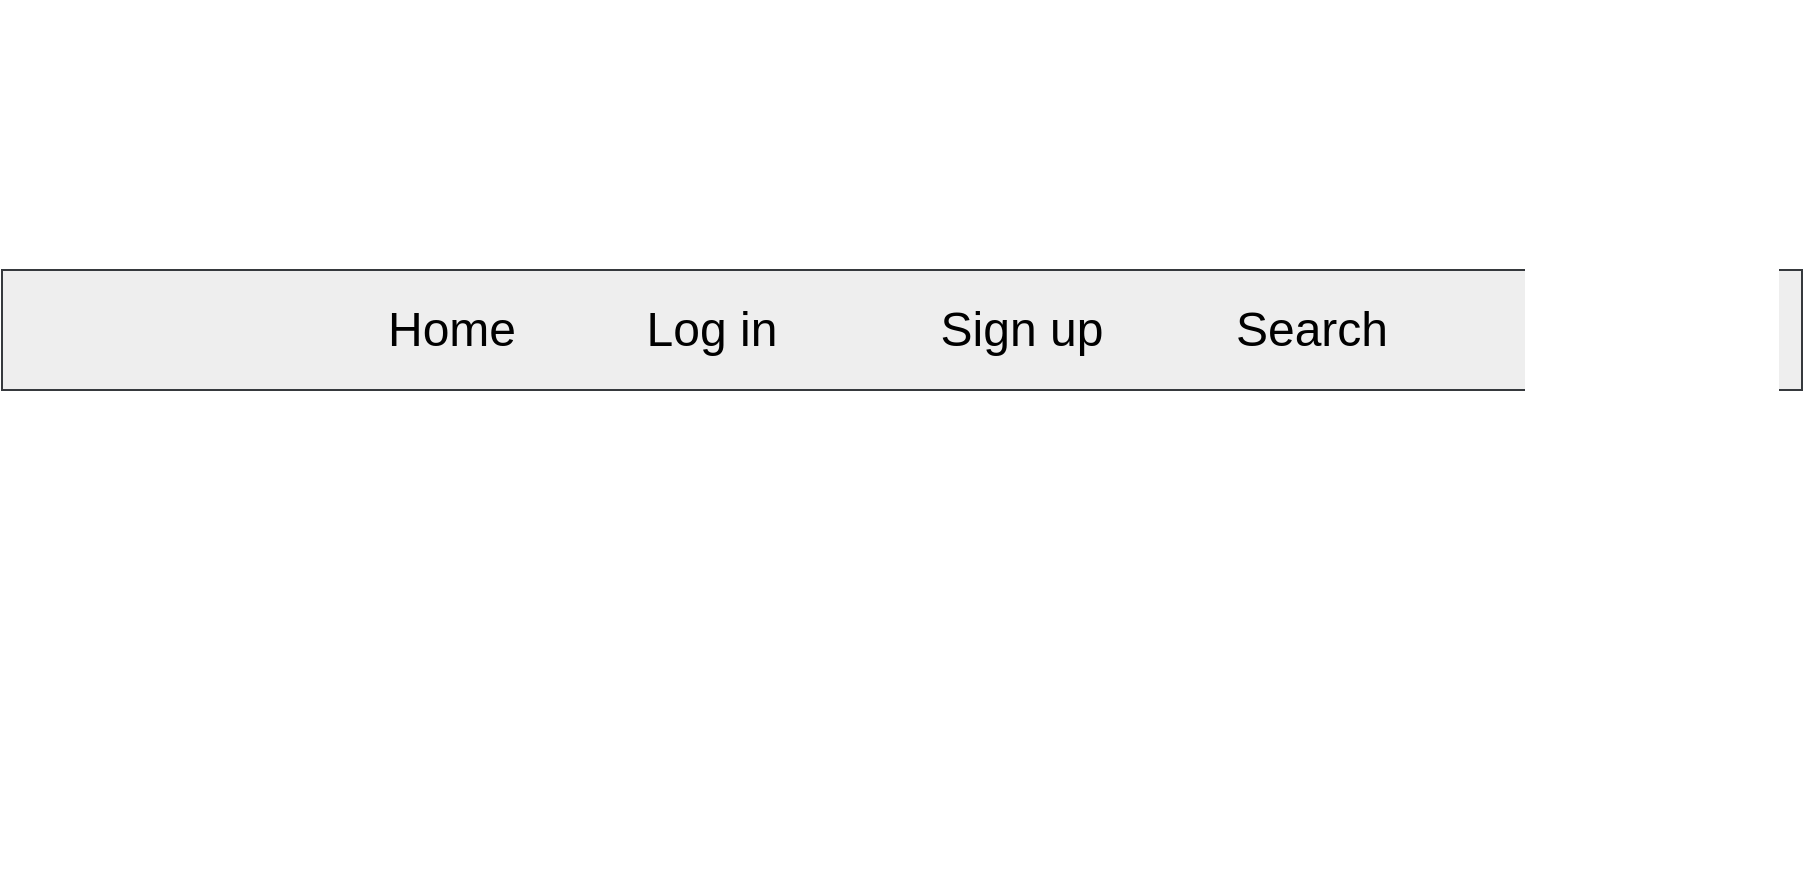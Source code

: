 <mxfile>
    <diagram id="U3jAMGxDenzaR5lh6SyV" name="Home/without login">
        <mxGraphModel dx="1670" dy="575" grid="1" gridSize="10" guides="1" tooltips="1" connect="1" arrows="1" fold="1" page="1" pageScale="1" pageWidth="850" pageHeight="1100" math="0" shadow="0">
            <root>
                <mxCell id="0"/>
                <mxCell id="1" parent="0"/>
                <mxCell id="eS0nZYZOlv7Iu7qD18Q4-13" value="" style="rounded=0;whiteSpace=wrap;html=1;fontSize=24;fillColor=#eeeeee;labelBackgroundColor=none;strokeColor=#36393d;" vertex="1" parent="1">
                    <mxGeometry x="-20" y="485" width="900" height="60" as="geometry"/>
                </mxCell>
                <mxCell id="3" value="Home" style="text;html=1;align=center;verticalAlign=middle;whiteSpace=wrap;rounded=0;fontSize=24;fontColor=#000000;" vertex="1" parent="1">
                    <mxGeometry x="180" y="505" width="50" height="20" as="geometry"/>
                </mxCell>
                <mxCell id="5" value="Log in" style="text;html=1;strokeColor=none;fillColor=none;align=center;verticalAlign=middle;whiteSpace=wrap;rounded=0;fontSize=24;fontColor=#000000;" vertex="1" parent="1">
                    <mxGeometry x="285" y="505" width="100" height="20" as="geometry"/>
                </mxCell>
                <mxCell id="8" value="Sign up" style="text;html=1;strokeColor=none;fillColor=none;align=center;verticalAlign=middle;whiteSpace=wrap;rounded=0;fontSize=24;fontColor=#000000;" vertex="1" parent="1">
                    <mxGeometry x="440" y="505" width="100" height="20" as="geometry"/>
                </mxCell>
                <mxCell id="11" value="Search" style="text;html=1;strokeColor=none;fillColor=none;align=center;verticalAlign=middle;whiteSpace=wrap;rounded=0;fontSize=24;fontColor=#000000;" vertex="1" parent="1">
                    <mxGeometry x="595" y="505" width="80" height="20" as="geometry"/>
                </mxCell>
                <mxCell id="12" value="Travel time" style="text;html=1;strokeColor=none;fillColor=none;align=center;verticalAlign=middle;whiteSpace=wrap;rounded=0;fontSize=24;fontColor=#FFFFFF;" vertex="1" parent="1">
                    <mxGeometry x="255" y="350" width="310" height="110" as="geometry"/>
                </mxCell>
                <mxCell id="13" value="Welcome to our website" style="text;html=1;strokeColor=none;fillColor=none;align=center;verticalAlign=middle;whiteSpace=wrap;rounded=0;fontSize=24;fontColor=#FFFFFF;" vertex="1" parent="1">
                    <mxGeometry x="260" y="580" width="305" height="210" as="geometry"/>
                </mxCell>
            </root>
        </mxGraphModel>
    </diagram>
    <diagram id="Fwz9sgZKwBbqkOjLNSjC" name="home/with login">
        <mxGraphModel dx="1670" dy="1675" grid="1" gridSize="10" guides="1" tooltips="1" connect="1" arrows="1" fold="1" page="1" pageScale="1" pageWidth="850" pageHeight="1100" math="0" shadow="0">
            <root>
                <mxCell id="NnxBhYxsnS59EUitgq1r-0"/>
                <mxCell id="NnxBhYxsnS59EUitgq1r-1" parent="NnxBhYxsnS59EUitgq1r-0"/>
                <mxCell id="L05Ng4sqhCK4ilnVcGBn-6" value="" style="rounded=0;whiteSpace=wrap;html=1;labelBackgroundColor=none;fontSize=24;fillColor=#eeeeee;strokeColor=#36393d;" vertex="1" parent="NnxBhYxsnS59EUitgq1r-1">
                    <mxGeometry x="-70" y="105" width="990" height="60" as="geometry"/>
                </mxCell>
                <mxCell id="L05Ng4sqhCK4ilnVcGBn-0" value="Home" style="text;html=1;align=center;verticalAlign=middle;whiteSpace=wrap;rounded=0;fontSize=24;fontColor=#000000;" vertex="1" parent="NnxBhYxsnS59EUitgq1r-1">
                    <mxGeometry x="178" y="125" width="50" height="20" as="geometry"/>
                </mxCell>
                <mxCell id="L05Ng4sqhCK4ilnVcGBn-1" value="Logout" style="text;html=1;strokeColor=none;fillColor=none;align=center;verticalAlign=middle;whiteSpace=wrap;rounded=0;fontSize=24;fontColor=#000000;" vertex="1" parent="NnxBhYxsnS59EUitgq1r-1">
                    <mxGeometry x="440" y="125" width="100" height="20" as="geometry"/>
                </mxCell>
                <mxCell id="L05Ng4sqhCK4ilnVcGBn-2" value="History" style="text;html=1;strokeColor=none;fillColor=none;align=center;verticalAlign=middle;whiteSpace=wrap;rounded=0;fontSize=24;fontColor=#000000;" vertex="1" parent="NnxBhYxsnS59EUitgq1r-1">
                    <mxGeometry x="285" y="125" width="113" height="20" as="geometry"/>
                </mxCell>
                <mxCell id="L05Ng4sqhCK4ilnVcGBn-3" value="Search" style="text;html=1;strokeColor=none;fillColor=none;align=center;verticalAlign=middle;whiteSpace=wrap;rounded=0;fontSize=24;fontColor=#000000;" vertex="1" parent="NnxBhYxsnS59EUitgq1r-1">
                    <mxGeometry x="593" y="125" width="80" height="20" as="geometry"/>
                </mxCell>
                <mxCell id="L05Ng4sqhCK4ilnVcGBn-4" value="Travel time" style="text;html=1;strokeColor=none;fillColor=none;align=center;verticalAlign=middle;whiteSpace=wrap;rounded=0;fontSize=24;fontColor=#FFFFFF;" vertex="1" parent="NnxBhYxsnS59EUitgq1r-1">
                    <mxGeometry x="253" y="-30" width="310" height="110" as="geometry"/>
                </mxCell>
                <mxCell id="L05Ng4sqhCK4ilnVcGBn-5" value="Hello (username)!" style="text;html=1;strokeColor=none;fillColor=none;align=center;verticalAlign=middle;whiteSpace=wrap;rounded=0;fontSize=24;fontColor=#FFFFFF;" vertex="1" parent="NnxBhYxsnS59EUitgq1r-1">
                    <mxGeometry x="258" y="200" width="292" height="150" as="geometry"/>
                </mxCell>
            </root>
        </mxGraphModel>
    </diagram>
    <diagram id="tA__xKAAORHExMZK3eFN" name="Search">
        <mxGraphModel dx="1670" dy="575" grid="1" gridSize="10" guides="1" tooltips="1" connect="1" arrows="1" fold="1" page="1" pageScale="1" pageWidth="850" pageHeight="1100" math="0" shadow="0">
            <root>
                <mxCell id="sXnz9F7dyz7muC-79P5k-0"/>
                <mxCell id="sXnz9F7dyz7muC-79P5k-1" parent="sXnz9F7dyz7muC-79P5k-0"/>
                <mxCell id="rw_bdYk3N61rUOg78QGn-10" value="" style="rounded=0;whiteSpace=wrap;html=1;labelBackgroundColor=none;fontSize=24;fillColor=#eeeeee;strokeColor=#36393d;" vertex="1" parent="sXnz9F7dyz7muC-79P5k-1">
                    <mxGeometry x="570" y="320" width="140" height="40" as="geometry"/>
                </mxCell>
                <mxCell id="WDQkbM1MGLFBFG5Yj3PB-7" value="" style="rounded=0;whiteSpace=wrap;html=1;labelBackgroundColor=none;fontSize=24;fillColor=#eeeeee;strokeColor=#36393d;" vertex="1" parent="sXnz9F7dyz7muC-79P5k-1">
                    <mxGeometry x="-50" y="155" width="980" height="60" as="geometry"/>
                </mxCell>
                <mxCell id="WDQkbM1MGLFBFG5Yj3PB-0" value="Home" style="text;html=1;align=center;verticalAlign=middle;whiteSpace=wrap;rounded=0;fontSize=24;fontColor=#000000;" vertex="1" parent="sXnz9F7dyz7muC-79P5k-1">
                    <mxGeometry x="245" y="175" width="50" height="20" as="geometry"/>
                </mxCell>
                <mxCell id="WDQkbM1MGLFBFG5Yj3PB-1" value="Logout" style="text;html=1;strokeColor=none;fillColor=none;align=center;verticalAlign=middle;whiteSpace=wrap;rounded=0;fontSize=24;fontColor=#000000;" vertex="1" parent="sXnz9F7dyz7muC-79P5k-1">
                    <mxGeometry x="435" y="175" width="100" height="20" as="geometry"/>
                </mxCell>
                <mxCell id="WDQkbM1MGLFBFG5Yj3PB-2" value="History" style="text;html=1;strokeColor=none;fillColor=none;align=center;verticalAlign=middle;whiteSpace=wrap;rounded=0;fontSize=24;fontColor=#000000;" vertex="1" parent="sXnz9F7dyz7muC-79P5k-1">
                    <mxGeometry x="325" y="175" width="100" height="20" as="geometry"/>
                </mxCell>
                <mxCell id="WDQkbM1MGLFBFG5Yj3PB-3" value="Search" style="text;html=1;strokeColor=none;fillColor=none;align=center;verticalAlign=middle;whiteSpace=wrap;rounded=0;fontSize=24;fontColor=#000000;" vertex="1" parent="sXnz9F7dyz7muC-79P5k-1">
                    <mxGeometry x="570" y="175" width="80" height="20" as="geometry"/>
                </mxCell>
                <mxCell id="WDQkbM1MGLFBFG5Yj3PB-4" value="Travel time" style="text;html=1;strokeColor=none;fillColor=none;align=center;verticalAlign=middle;whiteSpace=wrap;rounded=0;fontSize=24;fontColor=#FFFFFF;" vertex="1" parent="sXnz9F7dyz7muC-79P5k-1">
                    <mxGeometry x="291.25" y="30" width="310" height="110" as="geometry"/>
                </mxCell>
                <mxCell id="rw_bdYk3N61rUOg78QGn-1" value="" style="rounded=0;whiteSpace=wrap;html=1;labelBackgroundColor=none;fontSize=24;fillColor=#eeeeee;strokeColor=#36393d;" vertex="1" parent="sXnz9F7dyz7muC-79P5k-1">
                    <mxGeometry x="190" y="320" width="130" height="40" as="geometry"/>
                </mxCell>
                <mxCell id="rw_bdYk3N61rUOg78QGn-2" value="City" style="text;html=1;strokeColor=none;fillColor=none;align=center;verticalAlign=middle;whiteSpace=wrap;rounded=0;labelBackgroundColor=none;fontSize=24;fontColor=#000000;" vertex="1" parent="sXnz9F7dyz7muC-79P5k-1">
                    <mxGeometry x="175" y="330" width="145" height="20" as="geometry"/>
                </mxCell>
                <mxCell id="rw_bdYk3N61rUOg78QGn-3" value="" style="rounded=0;whiteSpace=wrap;html=1;labelBackgroundColor=none;fontSize=24;fillColor=#eeeeee;strokeColor=#36393d;" vertex="1" parent="sXnz9F7dyz7muC-79P5k-1">
                    <mxGeometry x="350" y="320" width="195" height="40" as="geometry"/>
                </mxCell>
                <mxCell id="rw_bdYk3N61rUOg78QGn-6" value="&lt;font style=&quot;font-size: 19px&quot;&gt;Country(Drop Down)&lt;/font&gt;" style="text;html=1;strokeColor=none;fillColor=none;align=center;verticalAlign=middle;whiteSpace=wrap;rounded=0;labelBackgroundColor=none;fontSize=24;fontColor=#000000;" vertex="1" parent="sXnz9F7dyz7muC-79P5k-1">
                    <mxGeometry x="350" y="325" width="192.5" height="30" as="geometry"/>
                </mxCell>
                <mxCell id="rw_bdYk3N61rUOg78QGn-7" value="" style="rounded=1;whiteSpace=wrap;html=1;labelBackgroundColor=none;fontSize=24;fillColor=#eeeeee;strokeColor=#36393d;" vertex="1" parent="sXnz9F7dyz7muC-79P5k-1">
                    <mxGeometry x="180" y="380" width="580" height="180" as="geometry"/>
                </mxCell>
                <mxCell id="rw_bdYk3N61rUOg78QGn-8" value="Temperature of the weather in the city. List of things needed to pack." style="text;html=1;strokeColor=none;fillColor=none;align=center;verticalAlign=middle;whiteSpace=wrap;rounded=0;labelBackgroundColor=none;fontSize=24;fontColor=#000000;" vertex="1" parent="sXnz9F7dyz7muC-79P5k-1">
                    <mxGeometry x="220" y="400" width="520" height="140" as="geometry"/>
                </mxCell>
                <mxCell id="4t-l8GjDUfvwfDKO_tOD-0" value="" style="edgeStyle=orthogonalEdgeStyle;rounded=0;orthogonalLoop=1;jettySize=auto;html=1;fontSize=24;fontColor=#000000;" edge="1" parent="sXnz9F7dyz7muC-79P5k-1" source="rw_bdYk3N61rUOg78QGn-9" target="rw_bdYk3N61rUOg78QGn-3">
                    <mxGeometry relative="1" as="geometry"/>
                </mxCell>
                <mxCell id="rw_bdYk3N61rUOg78QGn-9" value="Submit" style="text;html=1;strokeColor=none;fillColor=none;align=center;verticalAlign=middle;whiteSpace=wrap;rounded=0;labelBackgroundColor=none;fontSize=24;fontColor=#000000;" vertex="1" parent="sXnz9F7dyz7muC-79P5k-1">
                    <mxGeometry x="610" y="330" width="55" height="20" as="geometry"/>
                </mxCell>
                <mxCell id="kj_bY68nOY_-b2a6CZ-5-0" value="" style="rounded=0;whiteSpace=wrap;html=1;labelBackgroundColor=none;fontSize=24;fillColor=#eeeeee;strokeColor=#36393d;" vertex="1" parent="sXnz9F7dyz7muC-79P5k-1">
                    <mxGeometry x="410" y="590" width="120" height="60" as="geometry"/>
                </mxCell>
                <mxCell id="kj_bY68nOY_-b2a6CZ-5-1" value="Save" style="text;html=1;strokeColor=none;fillColor=none;align=center;verticalAlign=middle;whiteSpace=wrap;rounded=0;labelBackgroundColor=none;fontSize=24;fontColor=#000000;" vertex="1" parent="sXnz9F7dyz7muC-79P5k-1">
                    <mxGeometry x="450" y="610" width="40" height="20" as="geometry"/>
                </mxCell>
            </root>
        </mxGraphModel>
    </diagram>
    <diagram id="bKW-IXyBhcY0Zu4AeuIb" name="Sign up">
        <mxGraphModel dx="1670" dy="575" grid="1" gridSize="10" guides="1" tooltips="1" connect="1" arrows="1" fold="1" page="1" pageScale="1" pageWidth="850" pageHeight="1100" math="0" shadow="0">
            <root>
                <mxCell id="5PK5d9iQUpo0ajtu69UT-0"/>
                <mxCell id="5PK5d9iQUpo0ajtu69UT-1" parent="5PK5d9iQUpo0ajtu69UT-0"/>
                <mxCell id="TdaH0XQSR0-UOAk4n2jl-6" value="" style="rounded=0;whiteSpace=wrap;html=1;labelBackgroundColor=none;fontSize=24;fillColor=#eeeeee;strokeColor=#36393d;" vertex="1" parent="5PK5d9iQUpo0ajtu69UT-1">
                    <mxGeometry x="-150" y="155" width="1130" height="60" as="geometry"/>
                </mxCell>
                <mxCell id="TdaH0XQSR0-UOAk4n2jl-0" value="Home" style="text;html=1;align=center;verticalAlign=middle;whiteSpace=wrap;rounded=0;fontSize=24;fontColor=#000000;" vertex="1" parent="5PK5d9iQUpo0ajtu69UT-1">
                    <mxGeometry x="178" y="175" width="50" height="20" as="geometry"/>
                </mxCell>
                <mxCell id="TdaH0XQSR0-UOAk4n2jl-1" value="Log in" style="text;html=1;strokeColor=none;fillColor=none;align=center;verticalAlign=middle;whiteSpace=wrap;rounded=0;fontSize=24;fontColor=#000000;" vertex="1" parent="5PK5d9iQUpo0ajtu69UT-1">
                    <mxGeometry x="283" y="175" width="100" height="20" as="geometry"/>
                </mxCell>
                <mxCell id="TdaH0XQSR0-UOAk4n2jl-2" value="Sign up" style="text;html=1;strokeColor=none;fillColor=none;align=center;verticalAlign=middle;whiteSpace=wrap;rounded=0;fontSize=24;fontColor=#000000;" vertex="1" parent="5PK5d9iQUpo0ajtu69UT-1">
                    <mxGeometry x="438" y="175" width="100" height="20" as="geometry"/>
                </mxCell>
                <mxCell id="TdaH0XQSR0-UOAk4n2jl-3" value="Search" style="text;html=1;strokeColor=none;fillColor=none;align=center;verticalAlign=middle;whiteSpace=wrap;rounded=0;fontSize=24;fontColor=#000000;" vertex="1" parent="5PK5d9iQUpo0ajtu69UT-1">
                    <mxGeometry x="593" y="175" width="80" height="20" as="geometry"/>
                </mxCell>
                <mxCell id="TdaH0XQSR0-UOAk4n2jl-4" value="Travel time" style="text;html=1;strokeColor=none;fillColor=none;align=center;verticalAlign=middle;whiteSpace=wrap;rounded=0;fontSize=24;fontColor=#FFFFFF;" vertex="1" parent="5PK5d9iQUpo0ajtu69UT-1">
                    <mxGeometry x="253" y="20" width="310" height="110" as="geometry"/>
                </mxCell>
                <mxCell id="On0tgasnMSHuT25NetBo-0" value="s" style="rounded=0;whiteSpace=wrap;html=1;labelBackgroundColor=none;fontSize=24;fillColor=#eeeeee;strokeColor=#36393d;" vertex="1" parent="5PK5d9iQUpo0ajtu69UT-1">
                    <mxGeometry x="533" y="280" width="177" height="40" as="geometry"/>
                </mxCell>
                <mxCell id="On0tgasnMSHuT25NetBo-1" value="" style="rounded=0;whiteSpace=wrap;html=1;labelBackgroundColor=none;fontSize=24;fillColor=#eeeeee;strokeColor=#36393d;" vertex="1" parent="5PK5d9iQUpo0ajtu69UT-1">
                    <mxGeometry x="100" y="280" width="210" height="40" as="geometry"/>
                </mxCell>
                <mxCell id="On0tgasnMSHuT25NetBo-2" value="username(textbox)" style="text;html=1;strokeColor=none;fillColor=none;align=center;verticalAlign=middle;whiteSpace=wrap;rounded=0;labelBackgroundColor=none;fontSize=24;fontColor=#000000;" vertex="1" parent="5PK5d9iQUpo0ajtu69UT-1">
                    <mxGeometry x="118" y="290" width="170" height="20" as="geometry"/>
                </mxCell>
                <mxCell id="On0tgasnMSHuT25NetBo-3" value="" style="rounded=0;whiteSpace=wrap;html=1;labelBackgroundColor=none;fontSize=24;fillColor=#eeeeee;strokeColor=#36393d;" vertex="1" parent="5PK5d9iQUpo0ajtu69UT-1">
                    <mxGeometry x="313" y="280" width="207" height="40" as="geometry"/>
                </mxCell>
                <mxCell id="On0tgasnMSHuT25NetBo-4" value="&lt;font style=&quot;font-size: 24px&quot;&gt;Password(textbox)&lt;/font&gt;" style="text;html=1;strokeColor=none;fillColor=none;align=center;verticalAlign=middle;whiteSpace=wrap;rounded=0;labelBackgroundColor=none;fontSize=24;fontColor=#000000;" vertex="1" parent="5PK5d9iQUpo0ajtu69UT-1">
                    <mxGeometry x="318" y="285" width="197" height="30" as="geometry"/>
                </mxCell>
                <mxCell id="On0tgasnMSHuT25NetBo-5" value="" style="edgeStyle=orthogonalEdgeStyle;rounded=0;orthogonalLoop=1;jettySize=auto;html=1;fontSize=24;fontColor=#000000;" edge="1" source="On0tgasnMSHuT25NetBo-6" target="On0tgasnMSHuT25NetBo-3" parent="5PK5d9iQUpo0ajtu69UT-1">
                    <mxGeometry relative="1" as="geometry"/>
                </mxCell>
                <mxCell id="On0tgasnMSHuT25NetBo-6" value="Sign up(button)" style="text;html=1;strokeColor=none;fillColor=none;align=center;verticalAlign=middle;whiteSpace=wrap;rounded=0;labelBackgroundColor=none;fontSize=24;fontColor=#000000;" vertex="1" parent="5PK5d9iQUpo0ajtu69UT-1">
                    <mxGeometry x="534" y="290" width="175" height="20" as="geometry"/>
                </mxCell>
            </root>
        </mxGraphModel>
    </diagram>
    <diagram id="36RdjJTELForQQlT2qVa" name="Log in">
        <mxGraphModel dx="1670" dy="575" grid="1" gridSize="10" guides="1" tooltips="1" connect="1" arrows="1" fold="1" page="1" pageScale="1" pageWidth="850" pageHeight="1100" math="0" shadow="0">
            <root>
                <mxCell id="nI_8uN_goIuQAEVUmw3d-0"/>
                <mxCell id="nI_8uN_goIuQAEVUmw3d-1" parent="nI_8uN_goIuQAEVUmw3d-0"/>
                <mxCell id="jgjzQZQNIH6MTKUXh3xM-0" value="" style="rounded=0;whiteSpace=wrap;html=1;labelBackgroundColor=none;fontSize=24;fillColor=#eeeeee;strokeColor=#36393d;" vertex="1" parent="nI_8uN_goIuQAEVUmw3d-1">
                    <mxGeometry x="-40" y="205" width="1130" height="60" as="geometry"/>
                </mxCell>
                <mxCell id="nI_8uN_goIuQAEVUmw3d-2" value="Home" style="text;html=1;align=center;verticalAlign=middle;whiteSpace=wrap;rounded=0;fontSize=24;fontColor=#000000;" vertex="1" parent="nI_8uN_goIuQAEVUmw3d-1">
                    <mxGeometry x="198" y="225" width="50" height="20" as="geometry"/>
                </mxCell>
                <mxCell id="nI_8uN_goIuQAEVUmw3d-3" value="Log in" style="text;html=1;strokeColor=none;fillColor=none;align=center;verticalAlign=middle;whiteSpace=wrap;rounded=0;fontSize=24;fontColor=#000000;" vertex="1" parent="nI_8uN_goIuQAEVUmw3d-1">
                    <mxGeometry x="303" y="225" width="100" height="20" as="geometry"/>
                </mxCell>
                <mxCell id="nI_8uN_goIuQAEVUmw3d-4" value="Sign up" style="text;html=1;strokeColor=none;fillColor=none;align=center;verticalAlign=middle;whiteSpace=wrap;rounded=0;fontSize=24;fontColor=#000000;" vertex="1" parent="nI_8uN_goIuQAEVUmw3d-1">
                    <mxGeometry x="458" y="225" width="100" height="20" as="geometry"/>
                </mxCell>
                <mxCell id="nI_8uN_goIuQAEVUmw3d-5" value="Search" style="text;html=1;strokeColor=none;fillColor=none;align=center;verticalAlign=middle;whiteSpace=wrap;rounded=0;fontSize=24;fontColor=#000000;" vertex="1" parent="nI_8uN_goIuQAEVUmw3d-1">
                    <mxGeometry x="613" y="225" width="80" height="20" as="geometry"/>
                </mxCell>
                <mxCell id="nI_8uN_goIuQAEVUmw3d-6" value="Travel time" style="text;html=1;strokeColor=none;fillColor=none;align=center;verticalAlign=middle;whiteSpace=wrap;rounded=0;fontSize=24;fontColor=#FFFFFF;" vertex="1" parent="nI_8uN_goIuQAEVUmw3d-1">
                    <mxGeometry x="273" y="70" width="310" height="110" as="geometry"/>
                </mxCell>
                <mxCell id="nI_8uN_goIuQAEVUmw3d-7" value="s" style="rounded=0;whiteSpace=wrap;html=1;labelBackgroundColor=none;fontSize=24;fillColor=#eeeeee;strokeColor=#36393d;" vertex="1" parent="nI_8uN_goIuQAEVUmw3d-1">
                    <mxGeometry x="553" y="330" width="177" height="40" as="geometry"/>
                </mxCell>
                <mxCell id="nI_8uN_goIuQAEVUmw3d-8" value="" style="rounded=0;whiteSpace=wrap;html=1;labelBackgroundColor=none;fontSize=24;fillColor=#eeeeee;strokeColor=#36393d;" vertex="1" parent="nI_8uN_goIuQAEVUmw3d-1">
                    <mxGeometry x="120" y="330" width="210" height="40" as="geometry"/>
                </mxCell>
                <mxCell id="nI_8uN_goIuQAEVUmw3d-9" value="username(textbox)" style="text;html=1;strokeColor=none;fillColor=none;align=center;verticalAlign=middle;whiteSpace=wrap;rounded=0;labelBackgroundColor=none;fontSize=24;fontColor=#000000;" vertex="1" parent="nI_8uN_goIuQAEVUmw3d-1">
                    <mxGeometry x="138" y="340" width="170" height="20" as="geometry"/>
                </mxCell>
                <mxCell id="nI_8uN_goIuQAEVUmw3d-10" value="" style="rounded=0;whiteSpace=wrap;html=1;labelBackgroundColor=none;fontSize=24;fillColor=#eeeeee;strokeColor=#36393d;" vertex="1" parent="nI_8uN_goIuQAEVUmw3d-1">
                    <mxGeometry x="333" y="330" width="207" height="40" as="geometry"/>
                </mxCell>
                <mxCell id="nI_8uN_goIuQAEVUmw3d-11" value="&lt;font style=&quot;font-size: 24px&quot;&gt;Password(textbox)&lt;/font&gt;" style="text;html=1;strokeColor=none;fillColor=none;align=center;verticalAlign=middle;whiteSpace=wrap;rounded=0;labelBackgroundColor=none;fontSize=24;fontColor=#000000;" vertex="1" parent="nI_8uN_goIuQAEVUmw3d-1">
                    <mxGeometry x="338" y="335" width="197" height="30" as="geometry"/>
                </mxCell>
                <mxCell id="nI_8uN_goIuQAEVUmw3d-12" value="" style="edgeStyle=orthogonalEdgeStyle;rounded=0;orthogonalLoop=1;jettySize=auto;html=1;fontSize=24;fontColor=#000000;" edge="1" source="nI_8uN_goIuQAEVUmw3d-13" target="nI_8uN_goIuQAEVUmw3d-10" parent="nI_8uN_goIuQAEVUmw3d-1">
                    <mxGeometry relative="1" as="geometry"/>
                </mxCell>
                <mxCell id="nI_8uN_goIuQAEVUmw3d-13" value="Log in button" style="text;html=1;strokeColor=none;fillColor=none;align=center;verticalAlign=middle;whiteSpace=wrap;rounded=0;labelBackgroundColor=none;fontSize=24;fontColor=#000000;" vertex="1" parent="nI_8uN_goIuQAEVUmw3d-1">
                    <mxGeometry x="554" y="340" width="175" height="20" as="geometry"/>
                </mxCell>
            </root>
        </mxGraphModel>
    </diagram>
    <diagram id="bx9RR3dhAbK8mydcYORw" name="History">
        <mxGraphModel dx="1670" dy="575" grid="1" gridSize="10" guides="1" tooltips="1" connect="1" arrows="1" fold="1" page="1" pageScale="1" pageWidth="850" pageHeight="1100" math="0" shadow="0">
            <root>
                <mxCell id="E5NZoBx0aM2F2XovFAO9-0"/>
                <mxCell id="E5NZoBx0aM2F2XovFAO9-1" parent="E5NZoBx0aM2F2XovFAO9-0"/>
                <mxCell id="ZaaMPkgo1IYH9y_qDOpo-9" value="" style="rounded=1;whiteSpace=wrap;html=1;labelBackgroundColor=none;fontSize=24;fillColor=#eeeeee;strokeColor=#36393d;" vertex="1" parent="E5NZoBx0aM2F2XovFAO9-1">
                    <mxGeometry x="95" y="1430" width="660" height="480" as="geometry"/>
                </mxCell>
                <mxCell id="_mIMAiSrTxuCnCIf8hWS-6" value="" style="rounded=0;whiteSpace=wrap;html=1;labelBackgroundColor=none;fontSize=24;fillColor=#eeeeee;strokeColor=#36393d;" vertex="1" parent="E5NZoBx0aM2F2XovFAO9-1">
                    <mxGeometry x="-120" y="415" width="1090" height="60" as="geometry"/>
                </mxCell>
                <mxCell id="_mIMAiSrTxuCnCIf8hWS-0" value="Home" style="text;html=1;align=center;verticalAlign=middle;whiteSpace=wrap;rounded=0;fontSize=24;fontColor=#000000;" vertex="1" parent="E5NZoBx0aM2F2XovFAO9-1">
                    <mxGeometry x="178" y="435" width="50" height="20" as="geometry"/>
                </mxCell>
                <mxCell id="_mIMAiSrTxuCnCIf8hWS-1" value="Logout" style="text;html=1;strokeColor=none;fillColor=none;align=center;verticalAlign=middle;whiteSpace=wrap;rounded=0;fontSize=24;fontColor=#000000;" vertex="1" parent="E5NZoBx0aM2F2XovFAO9-1">
                    <mxGeometry x="440" y="435" width="100" height="20" as="geometry"/>
                </mxCell>
                <mxCell id="_mIMAiSrTxuCnCIf8hWS-2" value="History" style="text;html=1;strokeColor=none;fillColor=none;align=center;verticalAlign=middle;whiteSpace=wrap;rounded=0;fontSize=24;fontColor=#000000;" vertex="1" parent="E5NZoBx0aM2F2XovFAO9-1">
                    <mxGeometry x="285" y="435" width="113" height="20" as="geometry"/>
                </mxCell>
                <mxCell id="_mIMAiSrTxuCnCIf8hWS-3" value="Search" style="text;html=1;strokeColor=none;fillColor=none;align=center;verticalAlign=middle;whiteSpace=wrap;rounded=0;fontSize=24;fontColor=#000000;" vertex="1" parent="E5NZoBx0aM2F2XovFAO9-1">
                    <mxGeometry x="593" y="435" width="80" height="20" as="geometry"/>
                </mxCell>
                <mxCell id="_mIMAiSrTxuCnCIf8hWS-4" value="Travel time" style="text;html=1;strokeColor=none;fillColor=none;align=center;verticalAlign=middle;whiteSpace=wrap;rounded=0;fontSize=24;fontColor=#FFFFFF;" vertex="1" parent="E5NZoBx0aM2F2XovFAO9-1">
                    <mxGeometry x="253" y="280" width="310" height="110" as="geometry"/>
                </mxCell>
                <mxCell id="_mIMAiSrTxuCnCIf8hWS-8" value="" style="rounded=1;whiteSpace=wrap;html=1;labelBackgroundColor=none;fontSize=24;fillColor=#eeeeee;strokeColor=#36393d;" vertex="1" parent="E5NZoBx0aM2F2XovFAO9-1">
                    <mxGeometry x="95" y="520" width="660" height="370" as="geometry"/>
                </mxCell>
                <mxCell id="aU8--pjCBw9tfieB373a-0" value="" style="rounded=1;whiteSpace=wrap;html=1;labelBackgroundColor=none;fontSize=24;fillColor=#eeeeee;strokeColor=#36393d;" vertex="1" parent="E5NZoBx0aM2F2XovFAO9-1">
                    <mxGeometry x="90" y="920" width="660" height="480" as="geometry"/>
                </mxCell>
                <mxCell id="ZaaMPkgo1IYH9y_qDOpo-0" value="(City searched), (Country searched) Newest" style="text;html=1;strokeColor=none;fillColor=none;align=center;verticalAlign=middle;whiteSpace=wrap;rounded=0;labelBackgroundColor=none;fontSize=24;fontColor=#000000;" vertex="1" parent="E5NZoBx0aM2F2XovFAO9-1">
                    <mxGeometry x="150" y="520" width="430" height="80" as="geometry"/>
                </mxCell>
                <mxCell id="ZaaMPkgo1IYH9y_qDOpo-1" value="&lt;div&gt;&lt;span&gt;Pack list&lt;/span&gt;&lt;/div&gt;&lt;div&gt;&lt;ul&gt;&lt;li&gt;shirts&lt;/li&gt;&lt;li&gt;pants&lt;/li&gt;&lt;li&gt;gloves&lt;/li&gt;&lt;li&gt;bonnet&lt;/li&gt;&lt;li&gt;shoes&lt;/li&gt;&lt;/ul&gt;&lt;/div&gt;" style="text;html=1;strokeColor=none;fillColor=none;align=left;verticalAlign=top;whiteSpace=wrap;rounded=0;labelBackgroundColor=none;fontSize=24;fontColor=#000000;" vertex="1" parent="E5NZoBx0aM2F2XovFAO9-1">
                    <mxGeometry x="560" y="600" width="150" height="250" as="geometry"/>
                </mxCell>
                <mxCell id="ZaaMPkgo1IYH9y_qDOpo-2" value="Past 5 days:&lt;br&gt;Warm (weather past 5 days)&lt;br&gt;Today: Warm (weather today)&lt;br&gt;Next 7 days:&lt;br&gt;Cold(weather next 7 days)" style="text;html=1;strokeColor=none;fillColor=none;align=left;verticalAlign=top;whiteSpace=wrap;rounded=0;labelBackgroundColor=none;fontSize=24;fontColor=#000000;" vertex="1" parent="E5NZoBx0aM2F2XovFAO9-1">
                    <mxGeometry x="150" y="630" width="240" height="240" as="geometry"/>
                </mxCell>
                <mxCell id="ZaaMPkgo1IYH9y_qDOpo-3" value="(City searched), (Country searched)" style="text;html=1;strokeColor=none;fillColor=none;align=center;verticalAlign=middle;whiteSpace=wrap;rounded=0;labelBackgroundColor=none;fontSize=24;fontColor=#000000;" vertex="1" parent="E5NZoBx0aM2F2XovFAO9-1">
                    <mxGeometry x="145" y="970" width="410" height="80" as="geometry"/>
                </mxCell>
                <mxCell id="ZaaMPkgo1IYH9y_qDOpo-4" value="&lt;div&gt;&lt;span&gt;Pack list&lt;/span&gt;&lt;/div&gt;&lt;div&gt;&lt;ul&gt;&lt;li&gt;shirts&lt;/li&gt;&lt;li&gt;pants&lt;/li&gt;&lt;li&gt;gloves&lt;/li&gt;&lt;li&gt;bonnet&lt;/li&gt;&lt;li&gt;shoes&lt;/li&gt;&lt;/ul&gt;&lt;/div&gt;" style="text;html=1;strokeColor=none;fillColor=none;align=left;verticalAlign=top;whiteSpace=wrap;rounded=0;labelBackgroundColor=none;fontSize=24;fontColor=#000000;" vertex="1" parent="E5NZoBx0aM2F2XovFAO9-1">
                    <mxGeometry x="555" y="1050" width="150" height="250" as="geometry"/>
                </mxCell>
                <mxCell id="ZaaMPkgo1IYH9y_qDOpo-5" value="Past 5 days:&lt;br&gt;Warm (weather past 5 days)&lt;br&gt;Today: Warm (weather today)&lt;br&gt;Next 7 days:&lt;br&gt;Cold(weather next 7 days)" style="text;html=1;strokeColor=none;fillColor=none;align=left;verticalAlign=top;whiteSpace=wrap;rounded=0;labelBackgroundColor=none;fontSize=24;fontColor=#000000;" vertex="1" parent="E5NZoBx0aM2F2XovFAO9-1">
                    <mxGeometry x="145" y="1080" width="240" height="240" as="geometry"/>
                </mxCell>
                <mxCell id="ZaaMPkgo1IYH9y_qDOpo-6" value="(City searched), (Country searched)&amp;nbsp;&lt;br&gt;Oldest" style="text;html=1;strokeColor=none;fillColor=none;align=center;verticalAlign=middle;whiteSpace=wrap;rounded=0;labelBackgroundColor=none;fontSize=24;fontColor=#000000;" vertex="1" parent="E5NZoBx0aM2F2XovFAO9-1">
                    <mxGeometry x="145" y="1450" width="410" height="80" as="geometry"/>
                </mxCell>
                <mxCell id="ZaaMPkgo1IYH9y_qDOpo-7" value="&lt;div&gt;&lt;span&gt;Pack list&lt;/span&gt;&lt;/div&gt;&lt;div&gt;&lt;ul&gt;&lt;li&gt;shirts&lt;/li&gt;&lt;li&gt;pants&lt;/li&gt;&lt;li&gt;gloves&lt;/li&gt;&lt;li&gt;bonnet&lt;/li&gt;&lt;li&gt;shoes&lt;/li&gt;&lt;/ul&gt;&lt;/div&gt;" style="text;html=1;strokeColor=none;fillColor=none;align=left;verticalAlign=top;whiteSpace=wrap;rounded=0;labelBackgroundColor=none;fontSize=24;fontColor=#000000;" vertex="1" parent="E5NZoBx0aM2F2XovFAO9-1">
                    <mxGeometry x="555" y="1530" width="150" height="250" as="geometry"/>
                </mxCell>
                <mxCell id="ZaaMPkgo1IYH9y_qDOpo-8" value="Past 5 days:&lt;br&gt;Warm (weather past 5 days)&lt;br&gt;Today: Warm (weather today)&lt;br&gt;Next 7 days:&lt;br&gt;Cold(weather next 7 days)" style="text;html=1;strokeColor=none;fillColor=none;align=left;verticalAlign=top;whiteSpace=wrap;rounded=0;labelBackgroundColor=none;fontSize=24;fontColor=#000000;" vertex="1" parent="E5NZoBx0aM2F2XovFAO9-1">
                    <mxGeometry x="145" y="1560" width="240" height="240" as="geometry"/>
                </mxCell>
            </root>
        </mxGraphModel>
    </diagram>
    <diagram id="7AeADSvo-Laflon9Gp6D" name="Results textbox">
        <mxGraphModel dx="820" dy="575" grid="1" gridSize="10" guides="1" tooltips="1" connect="1" arrows="1" fold="1" page="1" pageScale="1" pageWidth="850" pageHeight="1100" math="0" shadow="0">
            <root>
                <mxCell id="9ZXOpu5yLcvlH_OdEfJV-0"/>
                <mxCell id="9ZXOpu5yLcvlH_OdEfJV-1" parent="9ZXOpu5yLcvlH_OdEfJV-0"/>
                <mxCell id="9ZXOpu5yLcvlH_OdEfJV-2" value="" style="rounded=1;whiteSpace=wrap;html=1;labelBackgroundColor=none;fontSize=24;fillColor=#eeeeee;strokeColor=#36393d;" vertex="1" parent="9ZXOpu5yLcvlH_OdEfJV-1">
                    <mxGeometry x="95" y="50" width="660" height="480" as="geometry"/>
                </mxCell>
                <mxCell id="9ZXOpu5yLcvlH_OdEfJV-3" value="(City searched), (Country searched)" style="text;html=1;strokeColor=none;fillColor=none;align=center;verticalAlign=middle;whiteSpace=wrap;rounded=0;labelBackgroundColor=none;fontSize=24;fontColor=#000000;" vertex="1" parent="9ZXOpu5yLcvlH_OdEfJV-1">
                    <mxGeometry x="130" y="50" width="410" height="80" as="geometry"/>
                </mxCell>
                <mxCell id="STuuzUMoM2E101cZd2ZO-0" value="&lt;div&gt;&lt;span&gt;Pack list&lt;/span&gt;&lt;/div&gt;&lt;div&gt;&lt;ul&gt;&lt;li&gt;shirts&lt;/li&gt;&lt;li&gt;pants&lt;/li&gt;&lt;li&gt;gloves&lt;/li&gt;&lt;li&gt;bonnet&lt;/li&gt;&lt;li&gt;shoes&lt;/li&gt;&lt;/ul&gt;&lt;/div&gt;" style="text;html=1;strokeColor=none;fillColor=none;align=left;verticalAlign=top;whiteSpace=wrap;rounded=0;labelBackgroundColor=none;fontSize=24;fontColor=#000000;" vertex="1" parent="9ZXOpu5yLcvlH_OdEfJV-1">
                    <mxGeometry x="540" y="130" width="170" height="340" as="geometry"/>
                </mxCell>
                <mxCell id="STuuzUMoM2E101cZd2ZO-1" value="Past 5 days:&lt;br&gt;Warm (weather past 5 days)&lt;br&gt;Today: Warm (weather today)&lt;br&gt;Next 7 days:&lt;br&gt;Cold(weather next 7 days)" style="text;html=1;strokeColor=none;fillColor=none;align=left;verticalAlign=top;whiteSpace=wrap;rounded=0;labelBackgroundColor=none;fontSize=24;fontColor=#000000;" vertex="1" parent="9ZXOpu5yLcvlH_OdEfJV-1">
                    <mxGeometry x="130" y="160" width="240" height="260" as="geometry"/>
                </mxCell>
            </root>
        </mxGraphModel>
    </diagram>
</mxfile>